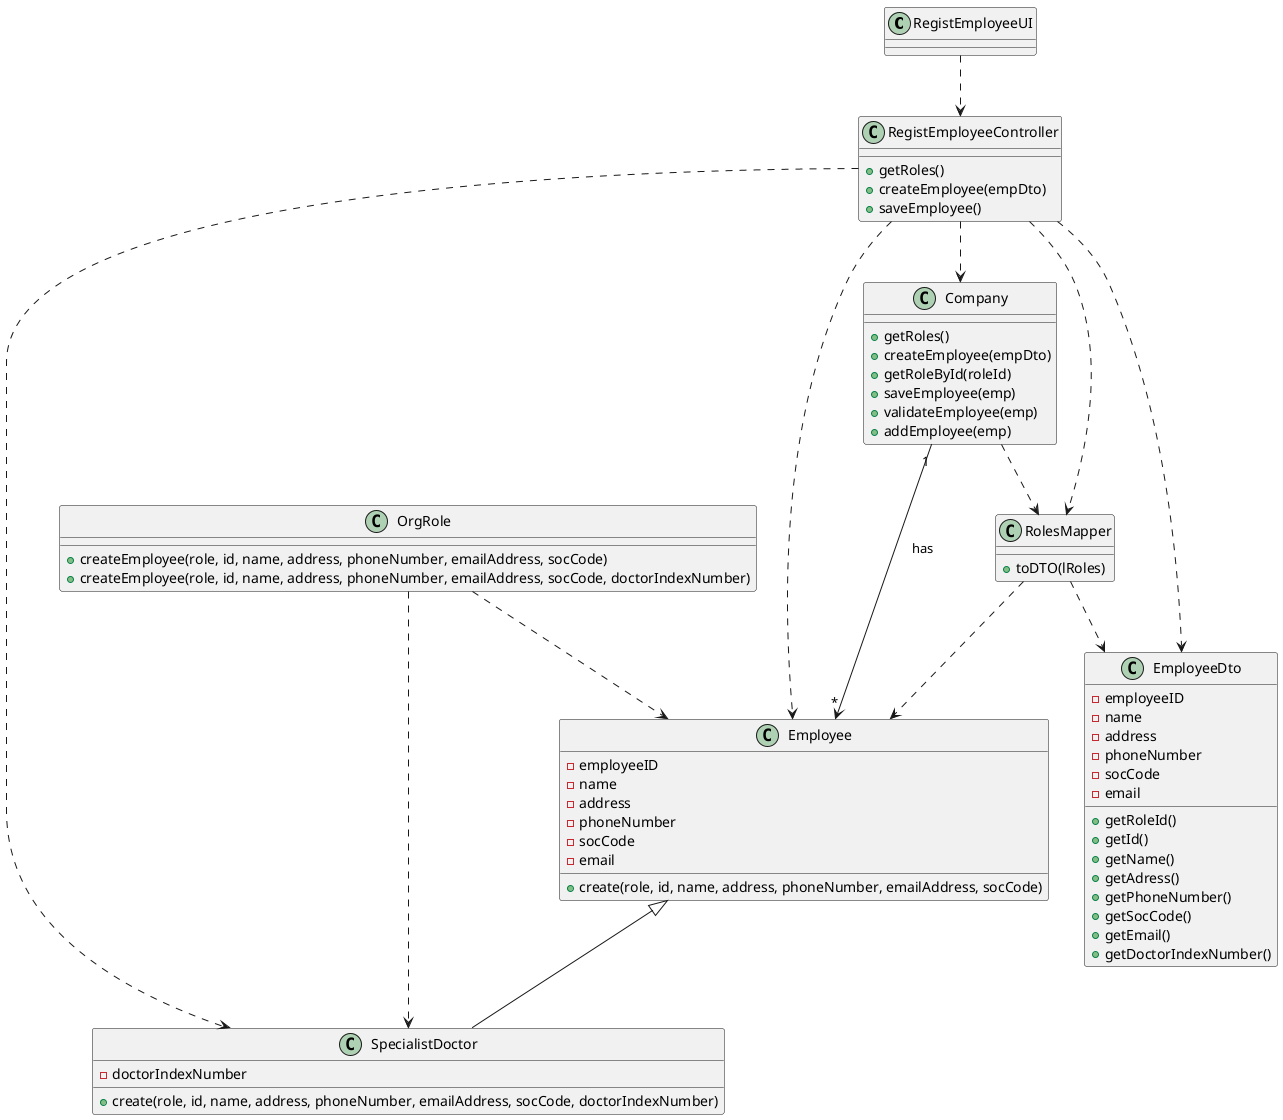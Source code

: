 @startuml
RegistEmployeeUI ..> RegistEmployeeController
RegistEmployeeController ..>Company
RegistEmployeeController ..>Employee
RegistEmployeeController ..>SpecialistDoctor
RegistEmployeeController ..>RolesMapper
RegistEmployeeController ..>EmployeeDto
OrgRole ..> Employee
OrgRole ..> SpecialistDoctor
Employee <|-- SpecialistDoctor

RegistEmployeeController : +getRoles()
RegistEmployeeController : +createEmployee(empDto)
RegistEmployeeController : +saveEmployee()

Company "1" --> "*" Employee: has

Company ..> RolesMapper

RolesMapper ..> EmployeeDto

RolesMapper ..> Employee

RolesMapper : +toDTO(lRoles)

Company : +getRoles()
Company : +createEmployee(empDto)
Company : +getRoleById(roleId)
Company : +saveEmployee(emp)
Company : +validateEmployee(emp)
Company : +addEmployee(emp)

OrgRole : +createEmployee(role, id, name, address, phoneNumber, emailAddress, socCode)
OrgRole : +createEmployee(role, id, name, address, phoneNumber, emailAddress, socCode, doctorIndexNumber)

EmployeeDto : +getRoleId()
EmployeeDto : +getId()
EmployeeDto : +getName()
EmployeeDto : +getAdress()
EmployeeDto : +getPhoneNumber()
EmployeeDto : +getSocCode()
EmployeeDto : +getEmail()
EmployeeDto : +getDoctorIndexNumber()
EmployeeDto : -employeeID
EmployeeDto : -name
EmployeeDto : -address
EmployeeDto : -phoneNumber
EmployeeDto : -socCode
EmployeeDto : -email

Employee : +create(role, id, name, address, phoneNumber, emailAddress, socCode)
Employee : -employeeID
Employee : -name
Employee : -address
Employee : -phoneNumber
Employee : -socCode
Employee : -email

SpecialistDoctor : +create(role, id, name, address, phoneNumber, emailAddress, socCode, doctorIndexNumber)
SpecialistDoctor : -doctorIndexNumber
@enduml
